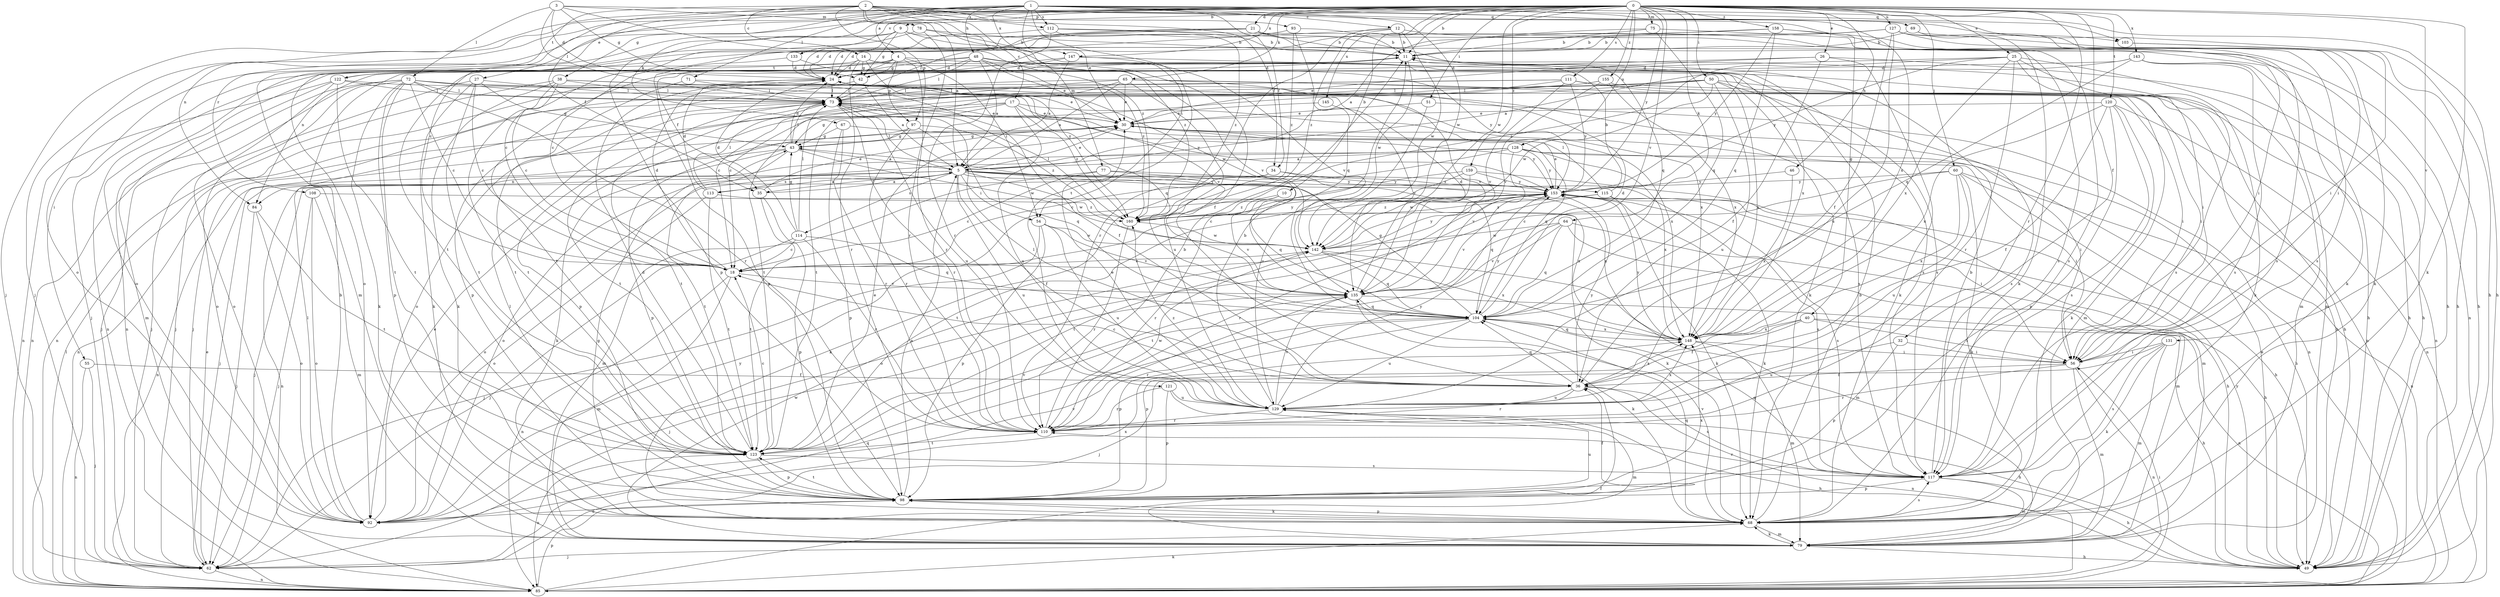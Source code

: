 strict digraph  {
0;
1;
2;
3;
4;
5;
9;
10;
11;
12;
14;
17;
18;
21;
24;
25;
26;
27;
30;
32;
34;
35;
36;
38;
40;
42;
43;
46;
48;
49;
50;
51;
54;
55;
56;
60;
62;
64;
65;
67;
68;
69;
71;
72;
73;
75;
77;
78;
79;
84;
85;
92;
93;
97;
98;
103;
104;
108;
110;
111;
112;
113;
114;
115;
117;
120;
121;
122;
123;
127;
128;
129;
131;
133;
135;
142;
143;
145;
147;
148;
153;
155;
158;
159;
160;
0 -> 9  [label=b];
0 -> 10  [label=b];
0 -> 11  [label=b];
0 -> 21  [label=d];
0 -> 25  [label=e];
0 -> 26  [label=e];
0 -> 32  [label=f];
0 -> 46  [label=h];
0 -> 50  [label=i];
0 -> 51  [label=i];
0 -> 60  [label=j];
0 -> 62  [label=j];
0 -> 64  [label=k];
0 -> 65  [label=k];
0 -> 67  [label=k];
0 -> 68  [label=k];
0 -> 75  [label=m];
0 -> 84  [label=n];
0 -> 92  [label=o];
0 -> 108  [label=r];
0 -> 110  [label=r];
0 -> 111  [label=s];
0 -> 120  [label=t];
0 -> 127  [label=u];
0 -> 128  [label=u];
0 -> 131  [label=v];
0 -> 133  [label=v];
0 -> 135  [label=v];
0 -> 142  [label=w];
0 -> 143  [label=x];
0 -> 145  [label=x];
0 -> 147  [label=x];
0 -> 153  [label=y];
0 -> 155  [label=z];
0 -> 158  [label=z];
0 -> 159  [label=z];
1 -> 4  [label=a];
1 -> 12  [label=c];
1 -> 27  [label=e];
1 -> 30  [label=e];
1 -> 34  [label=f];
1 -> 38  [label=g];
1 -> 48  [label=h];
1 -> 49  [label=h];
1 -> 62  [label=j];
1 -> 69  [label=l];
1 -> 71  [label=l];
1 -> 103  [label=q];
1 -> 112  [label=s];
1 -> 121  [label=t];
1 -> 142  [label=w];
1 -> 147  [label=x];
1 -> 148  [label=x];
2 -> 5  [label=a];
2 -> 14  [label=c];
2 -> 17  [label=c];
2 -> 18  [label=c];
2 -> 34  [label=f];
2 -> 35  [label=f];
2 -> 49  [label=h];
2 -> 54  [label=i];
2 -> 77  [label=m];
2 -> 93  [label=p];
2 -> 97  [label=p];
2 -> 103  [label=q];
2 -> 112  [label=s];
2 -> 122  [label=t];
3 -> 24  [label=d];
3 -> 40  [label=g];
3 -> 42  [label=g];
3 -> 72  [label=l];
3 -> 73  [label=l];
3 -> 78  [label=m];
3 -> 160  [label=z];
4 -> 35  [label=f];
4 -> 42  [label=g];
4 -> 49  [label=h];
4 -> 54  [label=i];
4 -> 84  [label=n];
4 -> 97  [label=p];
4 -> 110  [label=r];
4 -> 122  [label=t];
5 -> 30  [label=e];
5 -> 35  [label=f];
5 -> 36  [label=f];
5 -> 54  [label=i];
5 -> 73  [label=l];
5 -> 84  [label=n];
5 -> 85  [label=n];
5 -> 92  [label=o];
5 -> 104  [label=q];
5 -> 113  [label=s];
5 -> 114  [label=s];
5 -> 115  [label=s];
5 -> 117  [label=s];
5 -> 129  [label=u];
5 -> 142  [label=w];
5 -> 148  [label=x];
5 -> 153  [label=y];
9 -> 11  [label=b];
9 -> 24  [label=d];
9 -> 42  [label=g];
9 -> 79  [label=m];
9 -> 98  [label=p];
9 -> 117  [label=s];
9 -> 160  [label=z];
10 -> 110  [label=r];
10 -> 135  [label=v];
10 -> 160  [label=z];
11 -> 24  [label=d];
11 -> 85  [label=n];
11 -> 142  [label=w];
11 -> 148  [label=x];
12 -> 11  [label=b];
12 -> 49  [label=h];
12 -> 73  [label=l];
12 -> 110  [label=r];
12 -> 142  [label=w];
12 -> 160  [label=z];
14 -> 24  [label=d];
14 -> 42  [label=g];
14 -> 55  [label=i];
14 -> 110  [label=r];
14 -> 117  [label=s];
14 -> 153  [label=y];
14 -> 160  [label=z];
17 -> 30  [label=e];
17 -> 43  [label=g];
17 -> 85  [label=n];
17 -> 123  [label=t];
17 -> 129  [label=u];
17 -> 148  [label=x];
17 -> 160  [label=z];
18 -> 24  [label=d];
18 -> 79  [label=m];
18 -> 85  [label=n];
18 -> 135  [label=v];
21 -> 11  [label=b];
21 -> 18  [label=c];
21 -> 24  [label=d];
21 -> 56  [label=i];
21 -> 92  [label=o];
21 -> 104  [label=q];
24 -> 73  [label=l];
24 -> 142  [label=w];
25 -> 24  [label=d];
25 -> 68  [label=k];
25 -> 79  [label=m];
25 -> 110  [label=r];
25 -> 117  [label=s];
25 -> 148  [label=x];
25 -> 153  [label=y];
25 -> 160  [label=z];
26 -> 24  [label=d];
26 -> 30  [label=e];
26 -> 36  [label=f];
26 -> 49  [label=h];
26 -> 68  [label=k];
27 -> 18  [label=c];
27 -> 43  [label=g];
27 -> 62  [label=j];
27 -> 68  [label=k];
27 -> 73  [label=l];
27 -> 123  [label=t];
30 -> 43  [label=g];
30 -> 56  [label=i];
30 -> 153  [label=y];
32 -> 56  [label=i];
32 -> 98  [label=p];
32 -> 129  [label=u];
34 -> 62  [label=j];
34 -> 68  [label=k];
34 -> 104  [label=q];
34 -> 153  [label=y];
35 -> 5  [label=a];
35 -> 30  [label=e];
35 -> 98  [label=p];
35 -> 123  [label=t];
36 -> 18  [label=c];
36 -> 73  [label=l];
36 -> 85  [label=n];
36 -> 104  [label=q];
36 -> 110  [label=r];
36 -> 117  [label=s];
36 -> 129  [label=u];
36 -> 148  [label=x];
36 -> 153  [label=y];
38 -> 18  [label=c];
38 -> 30  [label=e];
38 -> 36  [label=f];
38 -> 68  [label=k];
38 -> 73  [label=l];
38 -> 85  [label=n];
38 -> 123  [label=t];
40 -> 36  [label=f];
40 -> 49  [label=h];
40 -> 56  [label=i];
40 -> 98  [label=p];
40 -> 148  [label=x];
42 -> 5  [label=a];
42 -> 73  [label=l];
42 -> 123  [label=t];
43 -> 5  [label=a];
43 -> 24  [label=d];
43 -> 68  [label=k];
43 -> 73  [label=l];
43 -> 85  [label=n];
43 -> 123  [label=t];
43 -> 142  [label=w];
46 -> 148  [label=x];
46 -> 153  [label=y];
48 -> 5  [label=a];
48 -> 24  [label=d];
48 -> 30  [label=e];
48 -> 62  [label=j];
48 -> 73  [label=l];
48 -> 117  [label=s];
48 -> 123  [label=t];
48 -> 135  [label=v];
48 -> 160  [label=z];
49 -> 30  [label=e];
49 -> 153  [label=y];
50 -> 18  [label=c];
50 -> 49  [label=h];
50 -> 73  [label=l];
50 -> 92  [label=o];
50 -> 117  [label=s];
50 -> 129  [label=u];
50 -> 142  [label=w];
50 -> 148  [label=x];
51 -> 30  [label=e];
51 -> 85  [label=n];
51 -> 129  [label=u];
54 -> 62  [label=j];
54 -> 98  [label=p];
54 -> 129  [label=u];
54 -> 135  [label=v];
54 -> 142  [label=w];
55 -> 36  [label=f];
55 -> 62  [label=j];
55 -> 85  [label=n];
56 -> 36  [label=f];
56 -> 79  [label=m];
56 -> 85  [label=n];
56 -> 110  [label=r];
60 -> 18  [label=c];
60 -> 49  [label=h];
60 -> 68  [label=k];
60 -> 85  [label=n];
60 -> 129  [label=u];
60 -> 148  [label=x];
60 -> 153  [label=y];
62 -> 30  [label=e];
62 -> 85  [label=n];
62 -> 104  [label=q];
64 -> 49  [label=h];
64 -> 79  [label=m];
64 -> 104  [label=q];
64 -> 123  [label=t];
64 -> 135  [label=v];
64 -> 142  [label=w];
65 -> 5  [label=a];
65 -> 18  [label=c];
65 -> 30  [label=e];
65 -> 73  [label=l];
65 -> 79  [label=m];
65 -> 85  [label=n];
65 -> 123  [label=t];
65 -> 129  [label=u];
65 -> 135  [label=v];
67 -> 43  [label=g];
67 -> 98  [label=p];
67 -> 104  [label=q];
67 -> 110  [label=r];
68 -> 11  [label=b];
68 -> 43  [label=g];
68 -> 79  [label=m];
68 -> 98  [label=p];
68 -> 104  [label=q];
68 -> 117  [label=s];
68 -> 135  [label=v];
69 -> 11  [label=b];
69 -> 49  [label=h];
69 -> 68  [label=k];
71 -> 73  [label=l];
71 -> 98  [label=p];
71 -> 148  [label=x];
72 -> 18  [label=c];
72 -> 62  [label=j];
72 -> 68  [label=k];
72 -> 73  [label=l];
72 -> 85  [label=n];
72 -> 92  [label=o];
72 -> 98  [label=p];
72 -> 104  [label=q];
72 -> 110  [label=r];
72 -> 117  [label=s];
72 -> 123  [label=t];
72 -> 135  [label=v];
73 -> 30  [label=e];
73 -> 98  [label=p];
73 -> 110  [label=r];
73 -> 123  [label=t];
73 -> 129  [label=u];
73 -> 153  [label=y];
75 -> 5  [label=a];
75 -> 11  [label=b];
75 -> 68  [label=k];
75 -> 104  [label=q];
77 -> 18  [label=c];
77 -> 79  [label=m];
77 -> 148  [label=x];
77 -> 153  [label=y];
78 -> 11  [label=b];
78 -> 36  [label=f];
78 -> 110  [label=r];
78 -> 123  [label=t];
79 -> 49  [label=h];
79 -> 62  [label=j];
79 -> 68  [label=k];
79 -> 142  [label=w];
84 -> 62  [label=j];
84 -> 92  [label=o];
84 -> 123  [label=t];
85 -> 36  [label=f];
85 -> 56  [label=i];
85 -> 68  [label=k];
85 -> 73  [label=l];
85 -> 98  [label=p];
92 -> 11  [label=b];
92 -> 30  [label=e];
92 -> 73  [label=l];
92 -> 135  [label=v];
92 -> 148  [label=x];
92 -> 153  [label=y];
93 -> 11  [label=b];
93 -> 92  [label=o];
93 -> 104  [label=q];
93 -> 160  [label=z];
97 -> 43  [label=g];
97 -> 98  [label=p];
97 -> 104  [label=q];
97 -> 110  [label=r];
97 -> 160  [label=z];
98 -> 5  [label=a];
98 -> 36  [label=f];
98 -> 68  [label=k];
98 -> 73  [label=l];
98 -> 92  [label=o];
98 -> 123  [label=t];
98 -> 129  [label=u];
98 -> 148  [label=x];
103 -> 49  [label=h];
103 -> 56  [label=i];
104 -> 24  [label=d];
104 -> 43  [label=g];
104 -> 98  [label=p];
104 -> 110  [label=r];
104 -> 129  [label=u];
104 -> 148  [label=x];
104 -> 153  [label=y];
108 -> 62  [label=j];
108 -> 79  [label=m];
108 -> 92  [label=o];
108 -> 160  [label=z];
110 -> 11  [label=b];
110 -> 123  [label=t];
110 -> 142  [label=w];
111 -> 49  [label=h];
111 -> 56  [label=i];
111 -> 62  [label=j];
111 -> 73  [label=l];
111 -> 123  [label=t];
111 -> 135  [label=v];
111 -> 153  [label=y];
112 -> 11  [label=b];
112 -> 18  [label=c];
112 -> 110  [label=r];
112 -> 117  [label=s];
112 -> 160  [label=z];
113 -> 5  [label=a];
113 -> 24  [label=d];
113 -> 68  [label=k];
113 -> 73  [label=l];
113 -> 92  [label=o];
113 -> 123  [label=t];
114 -> 18  [label=c];
114 -> 24  [label=d];
114 -> 43  [label=g];
114 -> 62  [label=j];
114 -> 73  [label=l];
114 -> 104  [label=q];
114 -> 110  [label=r];
115 -> 11  [label=b];
115 -> 49  [label=h];
115 -> 68  [label=k];
115 -> 73  [label=l];
115 -> 92  [label=o];
115 -> 160  [label=z];
117 -> 11  [label=b];
117 -> 49  [label=h];
117 -> 79  [label=m];
117 -> 98  [label=p];
117 -> 104  [label=q];
117 -> 110  [label=r];
120 -> 30  [label=e];
120 -> 36  [label=f];
120 -> 68  [label=k];
120 -> 85  [label=n];
120 -> 98  [label=p];
120 -> 117  [label=s];
120 -> 148  [label=x];
121 -> 49  [label=h];
121 -> 98  [label=p];
121 -> 110  [label=r];
121 -> 129  [label=u];
122 -> 56  [label=i];
122 -> 73  [label=l];
122 -> 79  [label=m];
122 -> 85  [label=n];
122 -> 92  [label=o];
122 -> 123  [label=t];
123 -> 18  [label=c];
123 -> 24  [label=d];
123 -> 30  [label=e];
123 -> 85  [label=n];
123 -> 98  [label=p];
123 -> 117  [label=s];
123 -> 135  [label=v];
127 -> 11  [label=b];
127 -> 24  [label=d];
127 -> 36  [label=f];
127 -> 56  [label=i];
127 -> 68  [label=k];
127 -> 117  [label=s];
127 -> 129  [label=u];
128 -> 5  [label=a];
128 -> 18  [label=c];
128 -> 49  [label=h];
128 -> 56  [label=i];
128 -> 62  [label=j];
128 -> 92  [label=o];
128 -> 135  [label=v];
128 -> 148  [label=x];
128 -> 153  [label=y];
129 -> 11  [label=b];
129 -> 30  [label=e];
129 -> 49  [label=h];
129 -> 79  [label=m];
129 -> 110  [label=r];
129 -> 135  [label=v];
129 -> 148  [label=x];
129 -> 153  [label=y];
129 -> 160  [label=z];
131 -> 56  [label=i];
131 -> 62  [label=j];
131 -> 68  [label=k];
131 -> 79  [label=m];
131 -> 117  [label=s];
133 -> 24  [label=d];
133 -> 68  [label=k];
133 -> 98  [label=p];
135 -> 24  [label=d];
135 -> 62  [label=j];
135 -> 68  [label=k];
135 -> 85  [label=n];
135 -> 104  [label=q];
142 -> 18  [label=c];
142 -> 79  [label=m];
142 -> 104  [label=q];
142 -> 148  [label=x];
142 -> 153  [label=y];
143 -> 5  [label=a];
143 -> 24  [label=d];
143 -> 49  [label=h];
143 -> 79  [label=m];
143 -> 104  [label=q];
143 -> 117  [label=s];
145 -> 30  [label=e];
145 -> 135  [label=v];
147 -> 5  [label=a];
147 -> 24  [label=d];
147 -> 56  [label=i];
147 -> 85  [label=n];
147 -> 135  [label=v];
148 -> 56  [label=i];
148 -> 79  [label=m];
148 -> 104  [label=q];
148 -> 153  [label=y];
153 -> 30  [label=e];
153 -> 56  [label=i];
153 -> 68  [label=k];
153 -> 110  [label=r];
153 -> 117  [label=s];
153 -> 123  [label=t];
153 -> 135  [label=v];
153 -> 160  [label=z];
155 -> 62  [label=j];
155 -> 73  [label=l];
155 -> 85  [label=n];
155 -> 135  [label=v];
155 -> 148  [label=x];
158 -> 11  [label=b];
158 -> 24  [label=d];
158 -> 85  [label=n];
158 -> 104  [label=q];
158 -> 117  [label=s];
158 -> 153  [label=y];
159 -> 18  [label=c];
159 -> 79  [label=m];
159 -> 123  [label=t];
159 -> 142  [label=w];
159 -> 153  [label=y];
160 -> 73  [label=l];
160 -> 110  [label=r];
160 -> 142  [label=w];
160 -> 153  [label=y];
}

